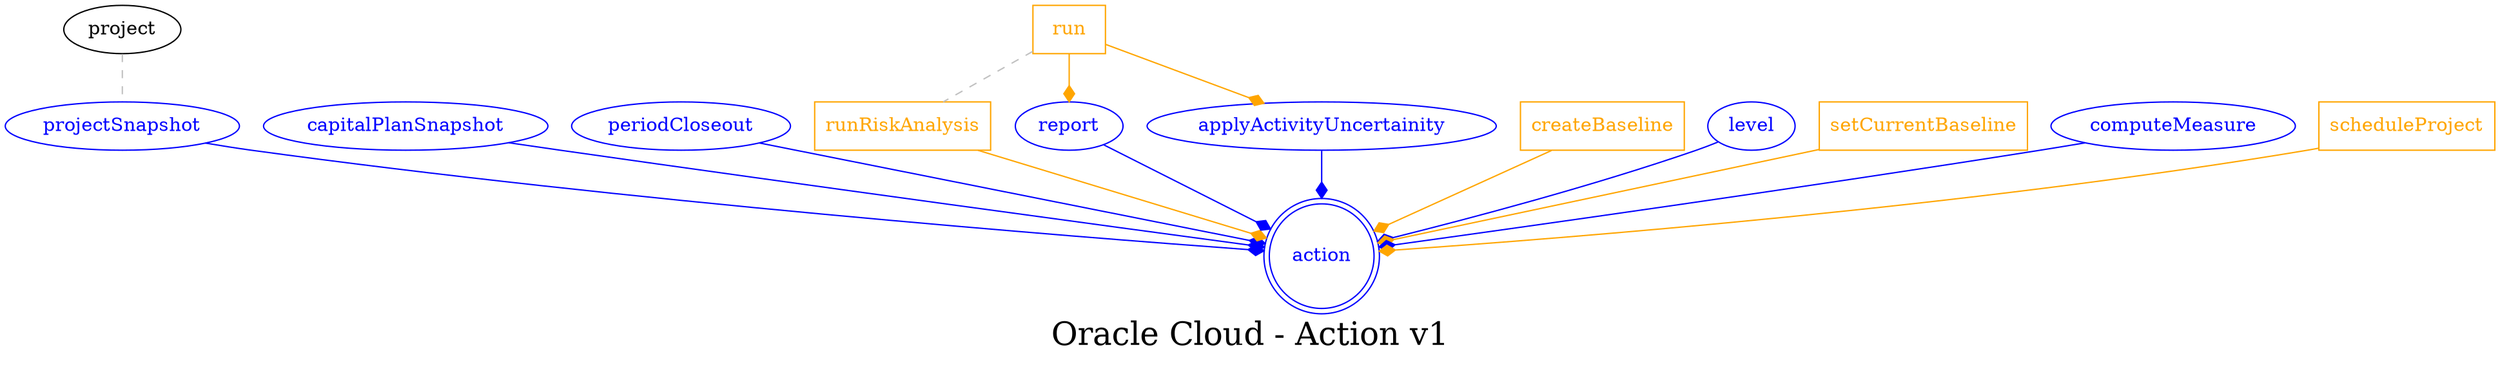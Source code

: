 digraph LexiconGraph {
graph[label="Oracle Cloud - Action v1", fontsize=24]
splines=true
"action" [color=blue, fontcolor=blue, shape=doublecircle]
"projectSnapshot" -> "action" [color=blue, fontcolor=blue, arrowhead=diamond, arrowtail=none]
"projectSnapshot" [color=blue, fontcolor=blue, shape=ellipse]
"project" -> "projectSnapshot" [color=grey, fontcolor=grey, arrowhead=none, arrowtail=none, style=dashed]
"capitalPlanSnapshot" -> "action" [color=blue, fontcolor=blue, arrowhead=diamond, arrowtail=none]
"capitalPlanSnapshot" [color=blue, fontcolor=blue, shape=ellipse]
"periodCloseout" -> "action" [color=blue, fontcolor=blue, arrowhead=diamond, arrowtail=none]
"periodCloseout" [color=blue, fontcolor=blue, shape=ellipse]
"runRiskAnalysis" [color=orange, fontcolor=orange, shape=box]
"runRiskAnalysis" -> "action" [color=orange, fontcolor=orange, arrowhead=diamond, arrowtail=none]
"run" -> "runRiskAnalysis" [color=grey, fontcolor=grey, arrowhead=none, arrowtail=none, style=dashed]
"report" -> "action" [color=blue, fontcolor=blue, arrowhead=diamond, arrowtail=none]
"report" [color=blue, fontcolor=blue, shape=ellipse]
"run" [color=orange, fontcolor=orange, shape=box]
"run" -> "report" [color=orange, fontcolor=orange, arrowhead=diamond, arrowtail=none]
"createBaseline" [color=orange, fontcolor=orange, shape=box]
"createBaseline" -> "action" [color=orange, fontcolor=orange, arrowhead=diamond, arrowtail=none]
"level" -> "action" [color=blue, fontcolor=blue, arrowhead=diamond, arrowtail=none]
"level" [color=blue, fontcolor=blue, shape=ellipse]
"setCurrentBaseline" [color=orange, fontcolor=orange, shape=box]
"setCurrentBaseline" -> "action" [color=orange, fontcolor=orange, arrowhead=diamond, arrowtail=none]
"computeMeasure" -> "action" [color=blue, fontcolor=blue, arrowhead=diamond, arrowtail=none]
"computeMeasure" [color=blue, fontcolor=blue, shape=ellipse]
"applyActivityUncertainity" -> "action" [color=blue, fontcolor=blue, arrowhead=diamond, arrowtail=none]
"applyActivityUncertainity" [color=blue, fontcolor=blue, shape=ellipse]
"run" -> "applyActivityUncertainity" [color=orange, fontcolor=orange, arrowhead=diamond, arrowtail=none]
"scheduleProject" [color=orange, fontcolor=orange, shape=box]
"scheduleProject" -> "action" [color=orange, fontcolor=orange, arrowhead=diamond, arrowtail=none]
}
